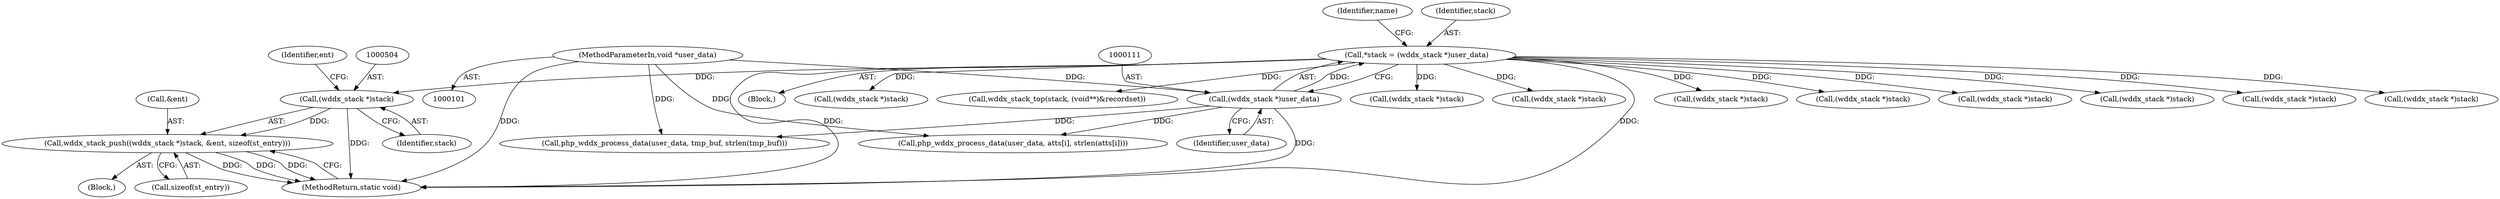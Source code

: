 digraph "0_php-src_c4cca4c20e75359c9a13a1f9a36cb7b4e9601d29?w=1@pointer" {
"1000503" [label="(Call,(wddx_stack *)stack)"];
"1000108" [label="(Call,*stack = (wddx_stack *)user_data)"];
"1000110" [label="(Call,(wddx_stack *)user_data)"];
"1000102" [label="(MethodParameterIn,void *user_data)"];
"1000502" [label="(Call,wddx_stack_push((wddx_stack *)stack, &ent, sizeof(st_entry)))"];
"1000116" [label="(Identifier,name)"];
"1000711" [label="(Call,(wddx_stack *)stack)"];
"1000394" [label="(Call,(wddx_stack *)stack)"];
"1000506" [label="(Call,&ent)"];
"1000822" [label="(Call,(wddx_stack *)stack)"];
"1000507" [label="(Identifier,ent)"];
"1000502" [label="(Call,wddx_stack_push((wddx_stack *)stack, &ent, sizeof(st_entry)))"];
"1000401" [label="(Call,php_wddx_process_data(user_data, atts[i], strlen(atts[i])))"];
"1000470" [label="(Call,(wddx_stack *)stack)"];
"1000287" [label="(Call,php_wddx_process_data(user_data, tmp_buf, strlen(tmp_buf)))"];
"1000109" [label="(Identifier,stack)"];
"1000483" [label="(Block,)"];
"1000864" [label="(MethodReturn,static void)"];
"1000327" [label="(Call,(wddx_stack *)stack)"];
"1000505" [label="(Identifier,stack)"];
"1000857" [label="(Call,(wddx_stack *)stack)"];
"1000437" [label="(Call,(wddx_stack *)stack)"];
"1000508" [label="(Call,sizeof(st_entry))"];
"1000180" [label="(Call,(wddx_stack *)stack)"];
"1000108" [label="(Call,*stack = (wddx_stack *)user_data)"];
"1000112" [label="(Identifier,user_data)"];
"1000102" [label="(MethodParameterIn,void *user_data)"];
"1000105" [label="(Block,)"];
"1000110" [label="(Call,(wddx_stack *)user_data)"];
"1000503" [label="(Call,(wddx_stack *)stack)"];
"1000227" [label="(Call,(wddx_stack *)stack)"];
"1000778" [label="(Call,wddx_stack_top(stack, (void**)&recordset))"];
"1000503" -> "1000502"  [label="AST: "];
"1000503" -> "1000505"  [label="CFG: "];
"1000504" -> "1000503"  [label="AST: "];
"1000505" -> "1000503"  [label="AST: "];
"1000507" -> "1000503"  [label="CFG: "];
"1000503" -> "1000864"  [label="DDG: "];
"1000503" -> "1000502"  [label="DDG: "];
"1000108" -> "1000503"  [label="DDG: "];
"1000108" -> "1000105"  [label="AST: "];
"1000108" -> "1000110"  [label="CFG: "];
"1000109" -> "1000108"  [label="AST: "];
"1000110" -> "1000108"  [label="AST: "];
"1000116" -> "1000108"  [label="CFG: "];
"1000108" -> "1000864"  [label="DDG: "];
"1000108" -> "1000864"  [label="DDG: "];
"1000110" -> "1000108"  [label="DDG: "];
"1000108" -> "1000180"  [label="DDG: "];
"1000108" -> "1000227"  [label="DDG: "];
"1000108" -> "1000327"  [label="DDG: "];
"1000108" -> "1000394"  [label="DDG: "];
"1000108" -> "1000437"  [label="DDG: "];
"1000108" -> "1000470"  [label="DDG: "];
"1000108" -> "1000711"  [label="DDG: "];
"1000108" -> "1000778"  [label="DDG: "];
"1000108" -> "1000822"  [label="DDG: "];
"1000108" -> "1000857"  [label="DDG: "];
"1000110" -> "1000112"  [label="CFG: "];
"1000111" -> "1000110"  [label="AST: "];
"1000112" -> "1000110"  [label="AST: "];
"1000110" -> "1000864"  [label="DDG: "];
"1000102" -> "1000110"  [label="DDG: "];
"1000110" -> "1000287"  [label="DDG: "];
"1000110" -> "1000401"  [label="DDG: "];
"1000102" -> "1000101"  [label="AST: "];
"1000102" -> "1000864"  [label="DDG: "];
"1000102" -> "1000287"  [label="DDG: "];
"1000102" -> "1000401"  [label="DDG: "];
"1000502" -> "1000483"  [label="AST: "];
"1000502" -> "1000508"  [label="CFG: "];
"1000506" -> "1000502"  [label="AST: "];
"1000508" -> "1000502"  [label="AST: "];
"1000864" -> "1000502"  [label="CFG: "];
"1000502" -> "1000864"  [label="DDG: "];
"1000502" -> "1000864"  [label="DDG: "];
"1000502" -> "1000864"  [label="DDG: "];
}
